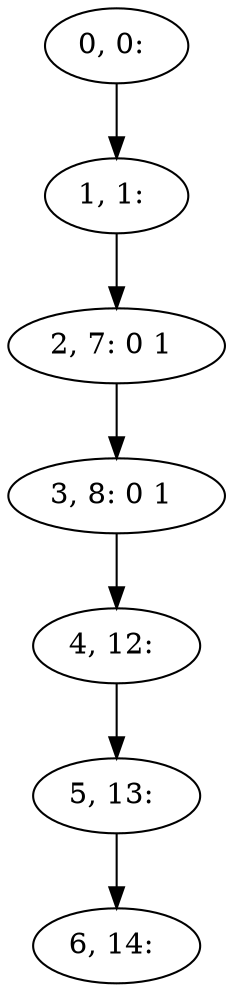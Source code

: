digraph G {
0[label="0, 0: "];
1[label="1, 1: "];
2[label="2, 7: 0 1 "];
3[label="3, 8: 0 1 "];
4[label="4, 12: "];
5[label="5, 13: "];
6[label="6, 14: "];
0->1 ;
1->2 ;
2->3 ;
3->4 ;
4->5 ;
5->6 ;
}
